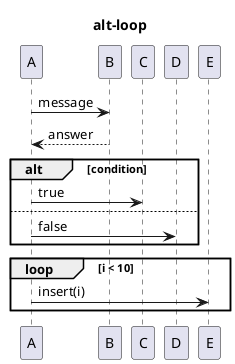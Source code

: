 @startuml

title alt-loop

A -> B: message
A <-- B: answer

alt condition
    A -> C: true
else
    A -> D: false
end

loop i < 10
    A -> E: insert(i)
end

@enduml
